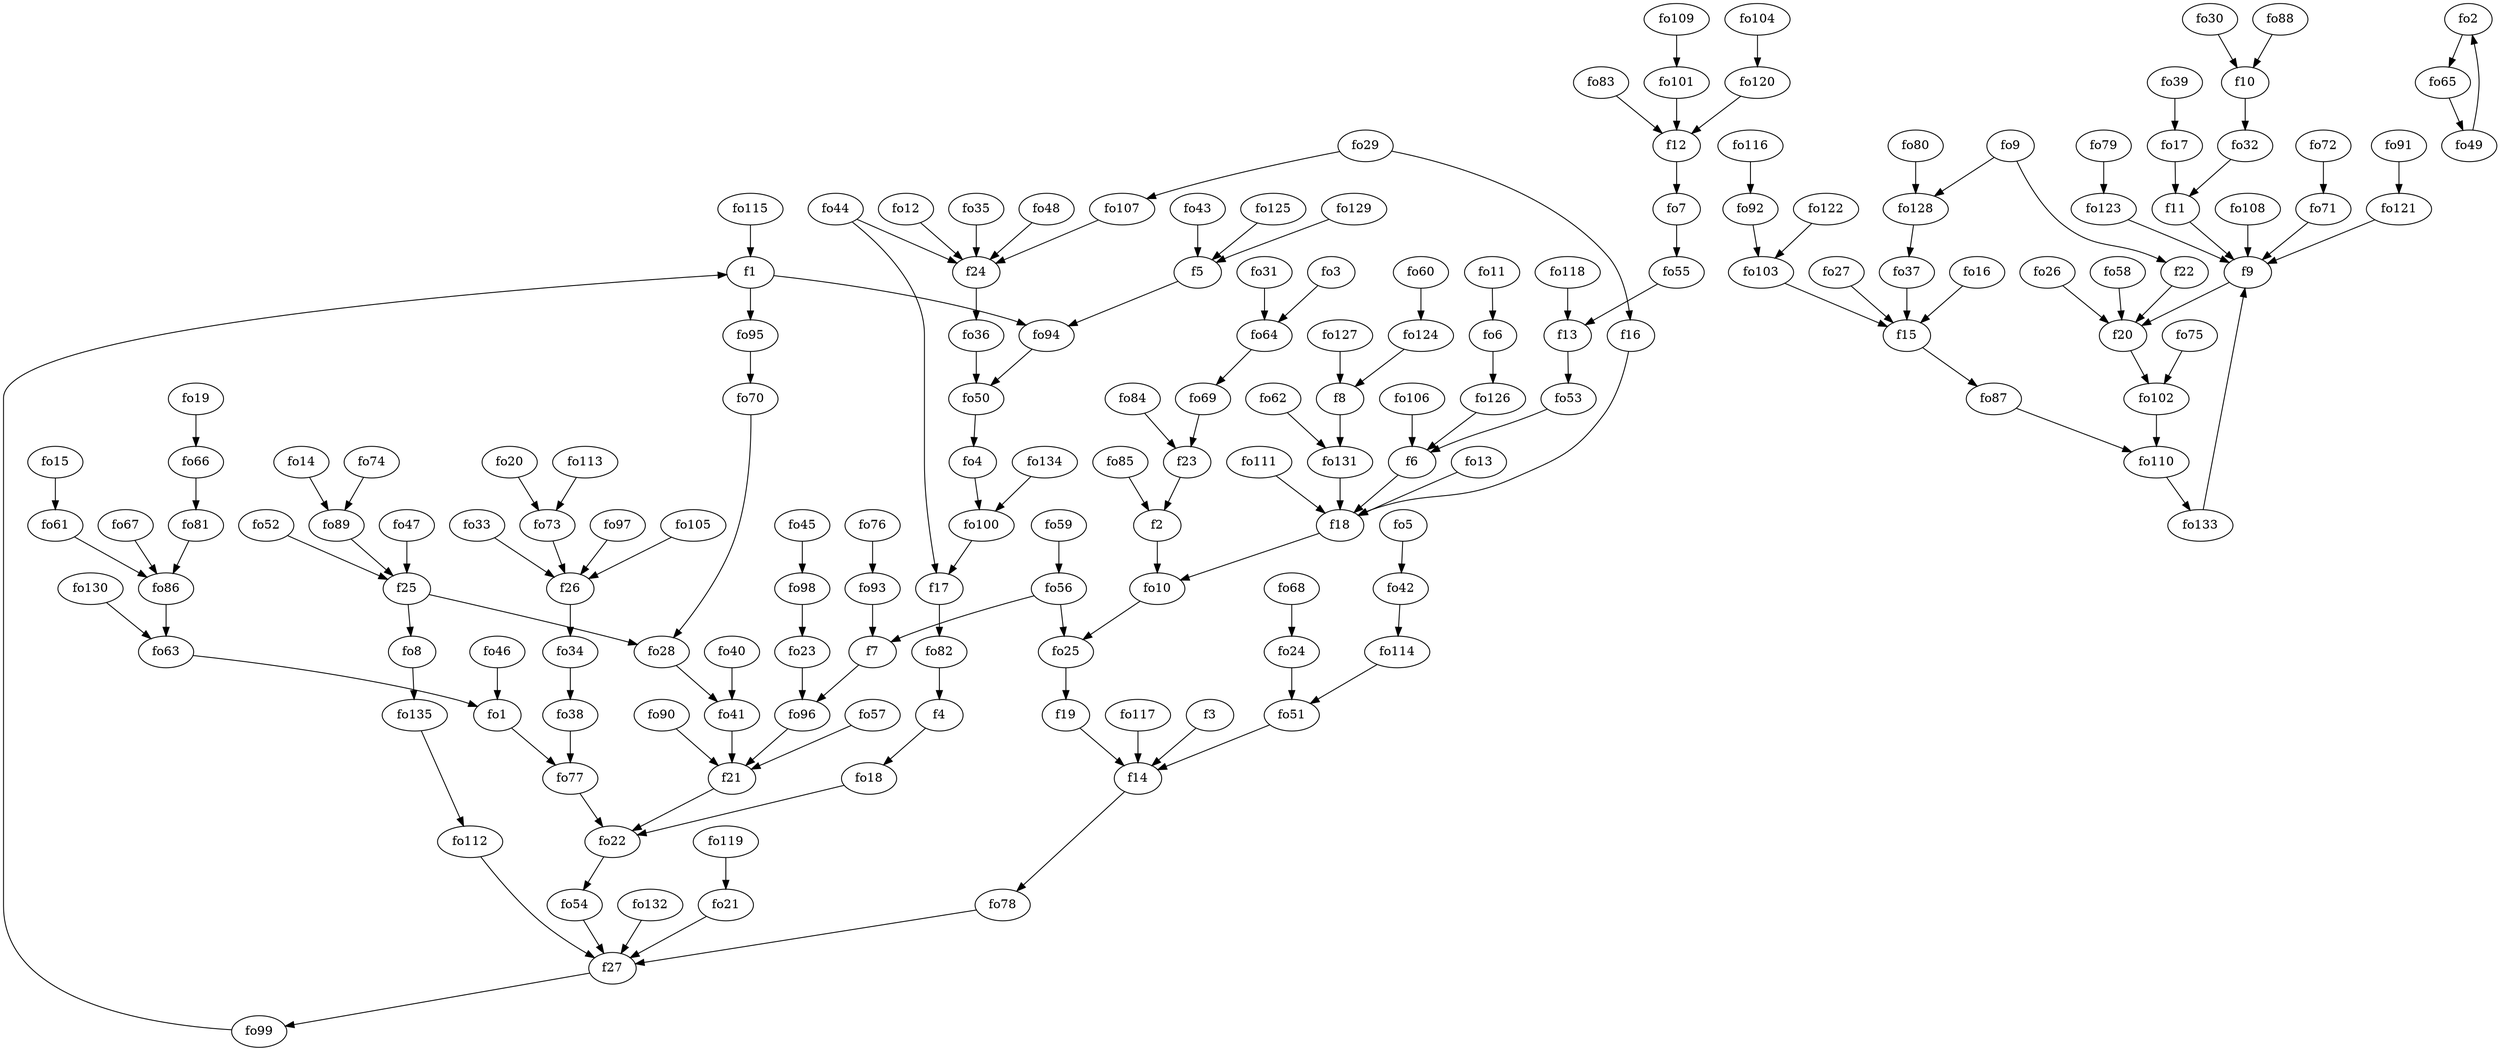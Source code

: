 strict digraph  {
f1;
f2;
f3;
f4;
f5;
f6;
f7;
f8;
f9;
f10;
f11;
f12;
f13;
f14;
f15;
f16;
f17;
f18;
f19;
f20;
f21;
f22;
f23;
f24;
f25;
f26;
f27;
fo1;
fo2;
fo3;
fo4;
fo5;
fo6;
fo7;
fo8;
fo9;
fo10;
fo11;
fo12;
fo13;
fo14;
fo15;
fo16;
fo17;
fo18;
fo19;
fo20;
fo21;
fo22;
fo23;
fo24;
fo25;
fo26;
fo27;
fo28;
fo29;
fo30;
fo31;
fo32;
fo33;
fo34;
fo35;
fo36;
fo37;
fo38;
fo39;
fo40;
fo41;
fo42;
fo43;
fo44;
fo45;
fo46;
fo47;
fo48;
fo49;
fo50;
fo51;
fo52;
fo53;
fo54;
fo55;
fo56;
fo57;
fo58;
fo59;
fo60;
fo61;
fo62;
fo63;
fo64;
fo65;
fo66;
fo67;
fo68;
fo69;
fo70;
fo71;
fo72;
fo73;
fo74;
fo75;
fo76;
fo77;
fo78;
fo79;
fo80;
fo81;
fo82;
fo83;
fo84;
fo85;
fo86;
fo87;
fo88;
fo89;
fo90;
fo91;
fo92;
fo93;
fo94;
fo95;
fo96;
fo97;
fo98;
fo99;
fo100;
fo101;
fo102;
fo103;
fo104;
fo105;
fo106;
fo107;
fo108;
fo109;
fo110;
fo111;
fo112;
fo113;
fo114;
fo115;
fo116;
fo117;
fo118;
fo119;
fo120;
fo121;
fo122;
fo123;
fo124;
fo125;
fo126;
fo127;
fo128;
fo129;
fo130;
fo131;
fo132;
fo133;
fo134;
fo135;
f1 -> fo95  [weight=2];
f1 -> fo94  [weight=2];
f2 -> fo10  [weight=2];
f3 -> f14  [weight=2];
f4 -> fo18  [weight=2];
f5 -> fo94  [weight=2];
f6 -> f18  [weight=2];
f7 -> fo96  [weight=2];
f8 -> fo131  [weight=2];
f9 -> f20  [weight=2];
f10 -> fo32  [weight=2];
f11 -> f9  [weight=2];
f12 -> fo7  [weight=2];
f13 -> fo53  [weight=2];
f14 -> fo78  [weight=2];
f15 -> fo87  [weight=2];
f16 -> f18  [weight=2];
f17 -> fo82  [weight=2];
f18 -> fo10  [weight=2];
f19 -> f14  [weight=2];
f20 -> fo102  [weight=2];
f21 -> fo22  [weight=2];
f22 -> f20  [weight=2];
f23 -> f2  [weight=2];
f24 -> fo36  [weight=2];
f25 -> fo28  [weight=2];
f25 -> fo8  [weight=2];
f26 -> fo34  [weight=2];
f27 -> fo99  [weight=2];
fo1 -> fo77  [weight=2];
fo2 -> fo65  [weight=2];
fo3 -> fo64  [weight=2];
fo4 -> fo100  [weight=2];
fo5 -> fo42  [weight=2];
fo6 -> fo126  [weight=2];
fo7 -> fo55  [weight=2];
fo8 -> fo135  [weight=2];
fo9 -> f22  [weight=2];
fo9 -> fo128  [weight=2];
fo10 -> fo25  [weight=2];
fo11 -> fo6  [weight=2];
fo12 -> f24  [weight=2];
fo13 -> f18  [weight=2];
fo14 -> fo89  [weight=2];
fo15 -> fo61  [weight=2];
fo16 -> f15  [weight=2];
fo17 -> f11  [weight=2];
fo18 -> fo22  [weight=2];
fo19 -> fo66  [weight=2];
fo20 -> fo73  [weight=2];
fo21 -> f27  [weight=2];
fo22 -> fo54  [weight=2];
fo23 -> fo96  [weight=2];
fo24 -> fo51  [weight=2];
fo25 -> f19  [weight=2];
fo26 -> f20  [weight=2];
fo27 -> f15  [weight=2];
fo28 -> fo41  [weight=2];
fo29 -> f16  [weight=2];
fo29 -> fo107  [weight=2];
fo30 -> f10  [weight=2];
fo31 -> fo64  [weight=2];
fo32 -> f11  [weight=2];
fo33 -> f26  [weight=2];
fo34 -> fo38  [weight=2];
fo35 -> f24  [weight=2];
fo36 -> fo50  [weight=2];
fo37 -> f15  [weight=2];
fo38 -> fo77  [weight=2];
fo39 -> fo17  [weight=2];
fo40 -> fo41  [weight=2];
fo41 -> f21  [weight=2];
fo42 -> fo114  [weight=2];
fo43 -> f5  [weight=2];
fo44 -> f17  [weight=2];
fo44 -> f24  [weight=2];
fo45 -> fo98  [weight=2];
fo46 -> fo1  [weight=2];
fo47 -> f25  [weight=2];
fo48 -> f24  [weight=2];
fo49 -> fo2  [weight=2];
fo50 -> fo4  [weight=2];
fo51 -> f14  [weight=2];
fo52 -> f25  [weight=2];
fo53 -> f6  [weight=2];
fo54 -> f27  [weight=2];
fo55 -> f13  [weight=2];
fo56 -> fo25  [weight=2];
fo56 -> f7  [weight=2];
fo57 -> f21  [weight=2];
fo58 -> f20  [weight=2];
fo59 -> fo56  [weight=2];
fo60 -> fo124  [weight=2];
fo61 -> fo86  [weight=2];
fo62 -> fo131  [weight=2];
fo63 -> fo1  [weight=2];
fo64 -> fo69  [weight=2];
fo65 -> fo49  [weight=2];
fo66 -> fo81  [weight=2];
fo67 -> fo86  [weight=2];
fo68 -> fo24  [weight=2];
fo69 -> f23  [weight=2];
fo70 -> fo28  [weight=2];
fo71 -> f9  [weight=2];
fo72 -> fo71  [weight=2];
fo73 -> f26  [weight=2];
fo74 -> fo89  [weight=2];
fo75 -> fo102  [weight=2];
fo76 -> fo93  [weight=2];
fo77 -> fo22  [weight=2];
fo78 -> f27  [weight=2];
fo79 -> fo123  [weight=2];
fo80 -> fo128  [weight=2];
fo81 -> fo86  [weight=2];
fo82 -> f4  [weight=2];
fo83 -> f12  [weight=2];
fo84 -> f23  [weight=2];
fo85 -> f2  [weight=2];
fo86 -> fo63  [weight=2];
fo87 -> fo110  [weight=2];
fo88 -> f10  [weight=2];
fo89 -> f25  [weight=2];
fo90 -> f21  [weight=2];
fo91 -> fo121  [weight=2];
fo92 -> fo103  [weight=2];
fo93 -> f7  [weight=2];
fo94 -> fo50  [weight=2];
fo95 -> fo70  [weight=2];
fo96 -> f21  [weight=2];
fo97 -> f26  [weight=2];
fo98 -> fo23  [weight=2];
fo99 -> f1  [weight=2];
fo100 -> f17  [weight=2];
fo101 -> f12  [weight=2];
fo102 -> fo110  [weight=2];
fo103 -> f15  [weight=2];
fo104 -> fo120  [weight=2];
fo105 -> f26  [weight=2];
fo106 -> f6  [weight=2];
fo107 -> f24  [weight=2];
fo108 -> f9  [weight=2];
fo109 -> fo101  [weight=2];
fo110 -> fo133  [weight=2];
fo111 -> f18  [weight=2];
fo112 -> f27  [weight=2];
fo113 -> fo73  [weight=2];
fo114 -> fo51  [weight=2];
fo115 -> f1  [weight=2];
fo116 -> fo92  [weight=2];
fo117 -> f14  [weight=2];
fo118 -> f13  [weight=2];
fo119 -> fo21  [weight=2];
fo120 -> f12  [weight=2];
fo121 -> f9  [weight=2];
fo122 -> fo103  [weight=2];
fo123 -> f9  [weight=2];
fo124 -> f8  [weight=2];
fo125 -> f5  [weight=2];
fo126 -> f6  [weight=2];
fo127 -> f8  [weight=2];
fo128 -> fo37  [weight=2];
fo129 -> f5  [weight=2];
fo130 -> fo63  [weight=2];
fo131 -> f18  [weight=2];
fo132 -> f27  [weight=2];
fo133 -> f9  [weight=2];
fo134 -> fo100  [weight=2];
fo135 -> fo112  [weight=2];
}
